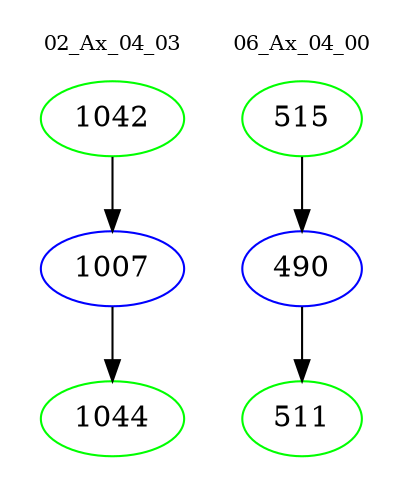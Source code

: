 digraph{
subgraph cluster_0 {
color = white
label = "02_Ax_04_03";
fontsize=10;
T0_1042 [label="1042", color="green"]
T0_1042 -> T0_1007 [color="black"]
T0_1007 [label="1007", color="blue"]
T0_1007 -> T0_1044 [color="black"]
T0_1044 [label="1044", color="green"]
}
subgraph cluster_1 {
color = white
label = "06_Ax_04_00";
fontsize=10;
T1_515 [label="515", color="green"]
T1_515 -> T1_490 [color="black"]
T1_490 [label="490", color="blue"]
T1_490 -> T1_511 [color="black"]
T1_511 [label="511", color="green"]
}
}
